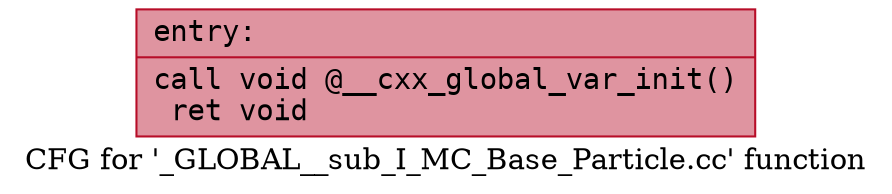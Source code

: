digraph "CFG for '_GLOBAL__sub_I_MC_Base_Particle.cc' function" {
	label="CFG for '_GLOBAL__sub_I_MC_Base_Particle.cc' function";

	Node0x55f05311be40 [shape=record,color="#b70d28ff", style=filled, fillcolor="#b70d2870" fontname="Courier",label="{entry:\l|  call void @__cxx_global_var_init()\l  ret void\l}"];
}

